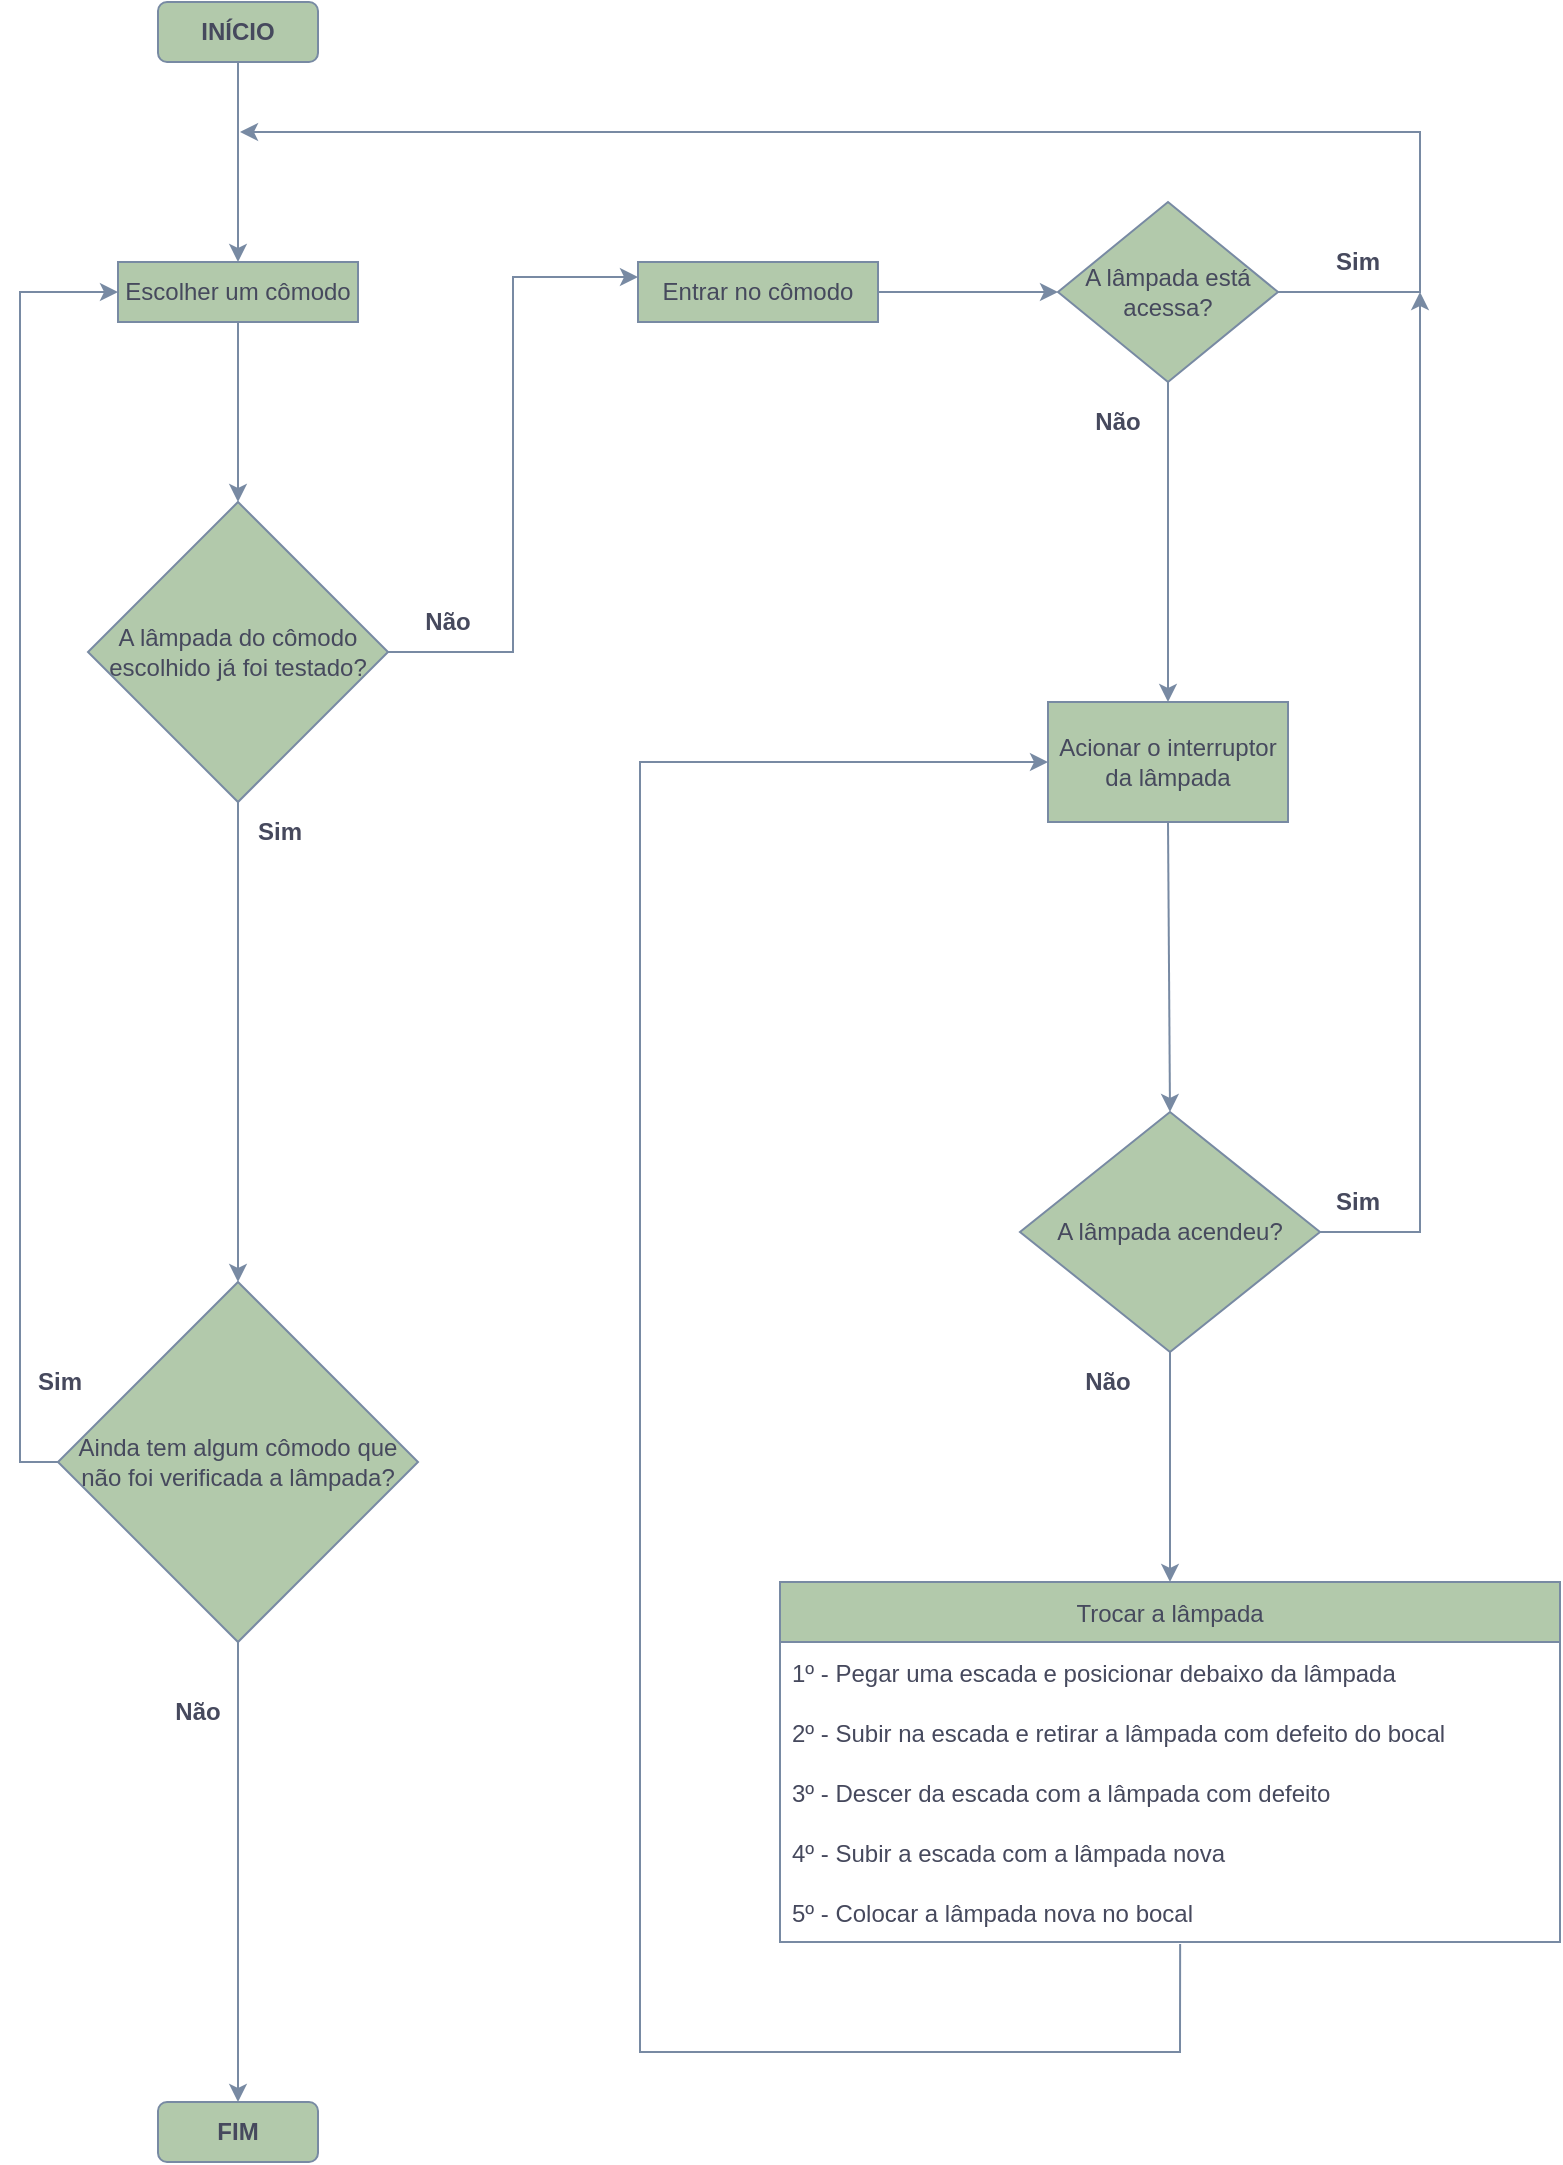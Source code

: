 <mxfile version="20.3.6" type="github">
  <diagram id="IQGYvlecS8xtpJGzSTE_" name="Page-1">
    <mxGraphModel dx="1021" dy="730" grid="1" gridSize="10" guides="1" tooltips="1" connect="1" arrows="1" fold="1" page="1" pageScale="1" pageWidth="827" pageHeight="1169" math="0" shadow="0">
      <root>
        <mxCell id="0" />
        <mxCell id="1" parent="0" />
        <mxCell id="I2bRiDQB8tPTKC6VnhJ6-15" value="" style="edgeStyle=orthogonalEdgeStyle;rounded=0;orthogonalLoop=1;jettySize=auto;html=1;strokeColor=#788AA3;fontColor=#46495D;fillColor=#B2C9AB;" edge="1" parent="1" source="OBEktxABcL83o_LKNf6v-1" target="I2bRiDQB8tPTKC6VnhJ6-14">
          <mxGeometry relative="1" as="geometry" />
        </mxCell>
        <mxCell id="OBEktxABcL83o_LKNf6v-1" value="&lt;b&gt;INÍCIO&lt;/b&gt;" style="rounded=1;whiteSpace=wrap;html=1;fillColor=#B2C9AB;strokeColor=#788AA3;fontColor=#46495D;" parent="1" vertex="1">
          <mxGeometry x="79" y="35" width="80" height="30" as="geometry" />
        </mxCell>
        <mxCell id="OBEktxABcL83o_LKNf6v-2" value="Acionar o interruptor da lâmpada" style="rounded=0;whiteSpace=wrap;html=1;fillColor=#B2C9AB;strokeColor=#788AA3;fontColor=#46495D;" parent="1" vertex="1">
          <mxGeometry x="524" y="385" width="120" height="60" as="geometry" />
        </mxCell>
        <mxCell id="I2bRiDQB8tPTKC6VnhJ6-25" value="" style="edgeStyle=orthogonalEdgeStyle;rounded=0;orthogonalLoop=1;jettySize=auto;html=1;strokeColor=#788AA3;fontColor=#46495D;fillColor=#B2C9AB;entryX=0.5;entryY=0;entryDx=0;entryDy=0;" edge="1" parent="1" source="OBEktxABcL83o_LKNf6v-3" target="OBEktxABcL83o_LKNf6v-5">
          <mxGeometry relative="1" as="geometry" />
        </mxCell>
        <mxCell id="OBEktxABcL83o_LKNf6v-3" value="A lâmpada acendeu?" style="rhombus;whiteSpace=wrap;html=1;fillColor=#B2C9AB;strokeColor=#788AA3;fontColor=#46495D;" parent="1" vertex="1">
          <mxGeometry x="510" y="590" width="150" height="120" as="geometry" />
        </mxCell>
        <mxCell id="OBEktxABcL83o_LKNf6v-4" value="&lt;b&gt;FIM&lt;/b&gt;" style="rounded=1;whiteSpace=wrap;html=1;fillColor=#B2C9AB;strokeColor=#788AA3;fontColor=#46495D;" parent="1" vertex="1">
          <mxGeometry x="79" y="1085" width="80" height="30" as="geometry" />
        </mxCell>
        <mxCell id="OBEktxABcL83o_LKNf6v-5" value="Trocar a lâmpada" style="swimlane;fontStyle=0;childLayout=stackLayout;horizontal=1;startSize=30;horizontalStack=0;resizeParent=1;resizeParentMax=0;resizeLast=0;collapsible=1;marginBottom=0;fillColor=#B2C9AB;strokeColor=#788AA3;fontColor=#46495D;" parent="1" vertex="1">
          <mxGeometry x="390" y="825" width="390" height="180" as="geometry">
            <mxRectangle x="415" y="620" width="130" height="30" as="alternateBounds" />
          </mxGeometry>
        </mxCell>
        <mxCell id="OBEktxABcL83o_LKNf6v-6" value="1º - Pegar uma escada e posicionar debaixo da lâmpada" style="text;strokeColor=none;fillColor=none;align=left;verticalAlign=middle;spacingLeft=4;spacingRight=4;overflow=hidden;points=[[0,0.5],[1,0.5]];portConstraint=eastwest;rotatable=0;fontColor=#46495D;" parent="OBEktxABcL83o_LKNf6v-5" vertex="1">
          <mxGeometry y="30" width="390" height="30" as="geometry" />
        </mxCell>
        <mxCell id="OBEktxABcL83o_LKNf6v-7" value="2º - Subir na escada e retirar a lâmpada com defeito do bocal" style="text;strokeColor=none;fillColor=none;align=left;verticalAlign=middle;spacingLeft=4;spacingRight=4;overflow=hidden;points=[[0,0.5],[1,0.5]];portConstraint=eastwest;rotatable=0;fontColor=#46495D;" parent="OBEktxABcL83o_LKNf6v-5" vertex="1">
          <mxGeometry y="60" width="390" height="30" as="geometry" />
        </mxCell>
        <mxCell id="OBEktxABcL83o_LKNf6v-8" value="3º - Descer da escada com a lâmpada com defeito" style="text;strokeColor=none;fillColor=none;align=left;verticalAlign=middle;spacingLeft=4;spacingRight=4;overflow=hidden;points=[[0,0.5],[1,0.5]];portConstraint=eastwest;rotatable=0;fontColor=#46495D;" parent="OBEktxABcL83o_LKNf6v-5" vertex="1">
          <mxGeometry y="90" width="390" height="30" as="geometry" />
        </mxCell>
        <mxCell id="I2bRiDQB8tPTKC6VnhJ6-22" value="4º - Subir a escada com a lâmpada nova" style="text;strokeColor=none;fillColor=none;align=left;verticalAlign=middle;spacingLeft=4;spacingRight=4;overflow=hidden;points=[[0,0.5],[1,0.5]];portConstraint=eastwest;rotatable=0;fontColor=#46495D;" vertex="1" parent="OBEktxABcL83o_LKNf6v-5">
          <mxGeometry y="120" width="390" height="30" as="geometry" />
        </mxCell>
        <mxCell id="I2bRiDQB8tPTKC6VnhJ6-23" value="5º - Colocar a lâmpada nova no bocal" style="text;strokeColor=none;fillColor=none;align=left;verticalAlign=middle;spacingLeft=4;spacingRight=4;overflow=hidden;points=[[0,0.5],[1,0.5]];portConstraint=eastwest;rotatable=0;fontColor=#46495D;" vertex="1" parent="OBEktxABcL83o_LKNf6v-5">
          <mxGeometry y="150" width="390" height="30" as="geometry" />
        </mxCell>
        <mxCell id="OBEktxABcL83o_LKNf6v-10" value="" style="endArrow=classic;html=1;rounded=0;exitX=0.5;exitY=1;exitDx=0;exitDy=0;entryX=0.5;entryY=0;entryDx=0;entryDy=0;strokeColor=#788AA3;fontColor=#46495D;" parent="1" source="OBEktxABcL83o_LKNf6v-2" target="OBEktxABcL83o_LKNf6v-3" edge="1">
          <mxGeometry width="50" height="50" relative="1" as="geometry">
            <mxPoint x="649" y="485" as="sourcePoint" />
            <mxPoint x="919" y="515" as="targetPoint" />
          </mxGeometry>
        </mxCell>
        <mxCell id="OBEktxABcL83o_LKNf6v-14" value="&lt;b&gt;Não&lt;/b&gt;" style="text;html=1;strokeColor=none;fillColor=none;align=center;verticalAlign=middle;whiteSpace=wrap;rounded=0;fontColor=#46495D;" parent="1" vertex="1">
          <mxGeometry x="524" y="710" width="60" height="30" as="geometry" />
        </mxCell>
        <mxCell id="OBEktxABcL83o_LKNf6v-15" value="&lt;b&gt;Sim&lt;/b&gt;" style="text;html=1;strokeColor=none;fillColor=none;align=center;verticalAlign=middle;whiteSpace=wrap;rounded=0;fontColor=#46495D;" parent="1" vertex="1">
          <mxGeometry x="649" y="620" width="60" height="30" as="geometry" />
        </mxCell>
        <mxCell id="I2bRiDQB8tPTKC6VnhJ6-13" value="" style="edgeStyle=orthogonalEdgeStyle;rounded=0;orthogonalLoop=1;jettySize=auto;html=1;strokeColor=#788AA3;fontColor=#46495D;fillColor=#B2C9AB;" edge="1" parent="1" source="I2bRiDQB8tPTKC6VnhJ6-1" target="I2bRiDQB8tPTKC6VnhJ6-10">
          <mxGeometry relative="1" as="geometry" />
        </mxCell>
        <mxCell id="I2bRiDQB8tPTKC6VnhJ6-1" value="Entrar no cômodo" style="rounded=0;whiteSpace=wrap;html=1;fillColor=#B2C9AB;strokeColor=#788AA3;fontColor=#46495D;" vertex="1" parent="1">
          <mxGeometry x="319" y="165" width="120" height="30" as="geometry" />
        </mxCell>
        <mxCell id="I2bRiDQB8tPTKC6VnhJ6-6" value="" style="edgeStyle=orthogonalEdgeStyle;rounded=0;orthogonalLoop=1;jettySize=auto;html=1;strokeColor=#788AA3;fontColor=#46495D;fillColor=#B2C9AB;" edge="1" parent="1" source="I2bRiDQB8tPTKC6VnhJ6-2" target="I2bRiDQB8tPTKC6VnhJ6-5">
          <mxGeometry relative="1" as="geometry" />
        </mxCell>
        <mxCell id="I2bRiDQB8tPTKC6VnhJ6-11" value="" style="edgeStyle=orthogonalEdgeStyle;rounded=0;orthogonalLoop=1;jettySize=auto;html=1;strokeColor=#788AA3;fontColor=#46495D;fillColor=#B2C9AB;entryX=0;entryY=0.25;entryDx=0;entryDy=0;" edge="1" parent="1" source="I2bRiDQB8tPTKC6VnhJ6-2" target="I2bRiDQB8tPTKC6VnhJ6-1">
          <mxGeometry relative="1" as="geometry">
            <mxPoint x="280" y="180" as="targetPoint" />
          </mxGeometry>
        </mxCell>
        <mxCell id="I2bRiDQB8tPTKC6VnhJ6-2" value="A lâmpada do cômodo escolhido já foi testado?" style="rhombus;whiteSpace=wrap;html=1;strokeColor=#788AA3;fontColor=#46495D;fillColor=#B2C9AB;" vertex="1" parent="1">
          <mxGeometry x="44" y="285" width="150" height="150" as="geometry" />
        </mxCell>
        <mxCell id="I2bRiDQB8tPTKC6VnhJ6-7" value="" style="edgeStyle=orthogonalEdgeStyle;rounded=0;orthogonalLoop=1;jettySize=auto;html=1;strokeColor=#788AA3;fontColor=#46495D;fillColor=#B2C9AB;" edge="1" parent="1" source="I2bRiDQB8tPTKC6VnhJ6-5" target="OBEktxABcL83o_LKNf6v-4">
          <mxGeometry relative="1" as="geometry" />
        </mxCell>
        <mxCell id="I2bRiDQB8tPTKC6VnhJ6-5" value="Ainda tem algum cômodo que não foi verificada a lâmpada?" style="rhombus;whiteSpace=wrap;html=1;strokeColor=#788AA3;fontColor=#46495D;fillColor=#B2C9AB;" vertex="1" parent="1">
          <mxGeometry x="29" y="675" width="180" height="180" as="geometry" />
        </mxCell>
        <mxCell id="I2bRiDQB8tPTKC6VnhJ6-8" value="&lt;b&gt;Não&lt;/b&gt;" style="text;html=1;strokeColor=none;fillColor=none;align=center;verticalAlign=middle;whiteSpace=wrap;rounded=0;fontColor=#46495D;" vertex="1" parent="1">
          <mxGeometry x="69" y="875" width="60" height="30" as="geometry" />
        </mxCell>
        <mxCell id="I2bRiDQB8tPTKC6VnhJ6-9" value="&lt;b&gt;Sim&lt;/b&gt;" style="text;html=1;strokeColor=none;fillColor=none;align=center;verticalAlign=middle;whiteSpace=wrap;rounded=0;fontColor=#46495D;" vertex="1" parent="1">
          <mxGeometry x="110" y="435" width="60" height="30" as="geometry" />
        </mxCell>
        <mxCell id="I2bRiDQB8tPTKC6VnhJ6-19" value="" style="edgeStyle=orthogonalEdgeStyle;rounded=0;orthogonalLoop=1;jettySize=auto;html=1;strokeColor=#788AA3;fontColor=#46495D;fillColor=#B2C9AB;" edge="1" parent="1" source="I2bRiDQB8tPTKC6VnhJ6-10" target="OBEktxABcL83o_LKNf6v-2">
          <mxGeometry relative="1" as="geometry" />
        </mxCell>
        <mxCell id="I2bRiDQB8tPTKC6VnhJ6-10" value="A lâmpada está acessa?" style="rhombus;whiteSpace=wrap;html=1;strokeColor=#788AA3;fontColor=#46495D;fillColor=#B2C9AB;align=center;" vertex="1" parent="1">
          <mxGeometry x="529" y="135" width="110" height="90" as="geometry" />
        </mxCell>
        <mxCell id="I2bRiDQB8tPTKC6VnhJ6-12" value="&lt;b&gt;Não&lt;/b&gt;" style="text;html=1;strokeColor=none;fillColor=none;align=center;verticalAlign=middle;whiteSpace=wrap;rounded=0;fontColor=#46495D;" vertex="1" parent="1">
          <mxGeometry x="194" y="330" width="60" height="30" as="geometry" />
        </mxCell>
        <mxCell id="I2bRiDQB8tPTKC6VnhJ6-16" value="" style="edgeStyle=orthogonalEdgeStyle;rounded=0;orthogonalLoop=1;jettySize=auto;html=1;strokeColor=#788AA3;fontColor=#46495D;fillColor=#B2C9AB;" edge="1" parent="1" source="I2bRiDQB8tPTKC6VnhJ6-14" target="I2bRiDQB8tPTKC6VnhJ6-2">
          <mxGeometry relative="1" as="geometry" />
        </mxCell>
        <mxCell id="I2bRiDQB8tPTKC6VnhJ6-14" value="Escolher um cômodo" style="rounded=0;whiteSpace=wrap;html=1;strokeColor=#788AA3;fontColor=#46495D;fillColor=#B2C9AB;" vertex="1" parent="1">
          <mxGeometry x="59" y="165" width="120" height="30" as="geometry" />
        </mxCell>
        <mxCell id="I2bRiDQB8tPTKC6VnhJ6-18" value="&lt;b&gt;Sim&lt;/b&gt;" style="text;html=1;strokeColor=none;fillColor=none;align=center;verticalAlign=middle;whiteSpace=wrap;rounded=0;fontColor=#46495D;" vertex="1" parent="1">
          <mxGeometry x="649" y="150" width="60" height="30" as="geometry" />
        </mxCell>
        <mxCell id="I2bRiDQB8tPTKC6VnhJ6-20" value="&lt;b&gt;Não&lt;/b&gt;" style="text;html=1;strokeColor=none;fillColor=none;align=center;verticalAlign=middle;whiteSpace=wrap;rounded=0;fontColor=#46495D;" vertex="1" parent="1">
          <mxGeometry x="529" y="230" width="60" height="30" as="geometry" />
        </mxCell>
        <mxCell id="I2bRiDQB8tPTKC6VnhJ6-29" value="" style="endArrow=classic;html=1;rounded=0;strokeColor=#788AA3;fontColor=#46495D;fillColor=#B2C9AB;exitX=1;exitY=0.5;exitDx=0;exitDy=0;" edge="1" parent="1" source="I2bRiDQB8tPTKC6VnhJ6-10">
          <mxGeometry width="50" height="50" relative="1" as="geometry">
            <mxPoint x="690" y="150" as="sourcePoint" />
            <mxPoint x="120" y="100" as="targetPoint" />
            <Array as="points">
              <mxPoint x="710" y="180" />
              <mxPoint x="710" y="100" />
            </Array>
          </mxGeometry>
        </mxCell>
        <mxCell id="I2bRiDQB8tPTKC6VnhJ6-30" value="" style="endArrow=classic;html=1;rounded=0;strokeColor=#788AA3;fontColor=#46495D;fillColor=#B2C9AB;exitX=1;exitY=0.5;exitDx=0;exitDy=0;" edge="1" parent="1" source="OBEktxABcL83o_LKNf6v-3">
          <mxGeometry width="50" height="50" relative="1" as="geometry">
            <mxPoint x="770" y="590" as="sourcePoint" />
            <mxPoint x="710" y="180" as="targetPoint" />
            <Array as="points">
              <mxPoint x="710" y="650" />
            </Array>
          </mxGeometry>
        </mxCell>
        <mxCell id="I2bRiDQB8tPTKC6VnhJ6-31" value="" style="endArrow=classic;html=1;rounded=0;strokeColor=#788AA3;fontColor=#46495D;fillColor=#B2C9AB;entryX=0;entryY=0.5;entryDx=0;entryDy=0;exitX=0.513;exitY=1.033;exitDx=0;exitDy=0;exitPerimeter=0;" edge="1" parent="1" source="I2bRiDQB8tPTKC6VnhJ6-23" target="OBEktxABcL83o_LKNf6v-2">
          <mxGeometry width="50" height="50" relative="1" as="geometry">
            <mxPoint x="400" y="820" as="sourcePoint" />
            <mxPoint x="450" y="770" as="targetPoint" />
            <Array as="points">
              <mxPoint x="590" y="1060" />
              <mxPoint x="320" y="1060" />
              <mxPoint x="320" y="415" />
            </Array>
          </mxGeometry>
        </mxCell>
        <mxCell id="I2bRiDQB8tPTKC6VnhJ6-32" value="" style="endArrow=classic;html=1;rounded=0;strokeColor=#788AA3;fontColor=#46495D;fillColor=#B2C9AB;exitX=0;exitY=0.5;exitDx=0;exitDy=0;entryX=0;entryY=0.5;entryDx=0;entryDy=0;" edge="1" parent="1" source="I2bRiDQB8tPTKC6VnhJ6-5" target="I2bRiDQB8tPTKC6VnhJ6-14">
          <mxGeometry width="50" height="50" relative="1" as="geometry">
            <mxPoint x="400" y="600" as="sourcePoint" />
            <mxPoint x="450" y="550" as="targetPoint" />
            <Array as="points">
              <mxPoint x="10" y="765" />
              <mxPoint x="10" y="360" />
              <mxPoint x="10" y="180" />
            </Array>
          </mxGeometry>
        </mxCell>
        <mxCell id="I2bRiDQB8tPTKC6VnhJ6-33" value="&lt;b&gt;Sim&lt;/b&gt;" style="text;html=1;strokeColor=none;fillColor=none;align=center;verticalAlign=middle;whiteSpace=wrap;rounded=0;fontColor=#46495D;" vertex="1" parent="1">
          <mxGeometry y="710" width="60" height="30" as="geometry" />
        </mxCell>
      </root>
    </mxGraphModel>
  </diagram>
</mxfile>
